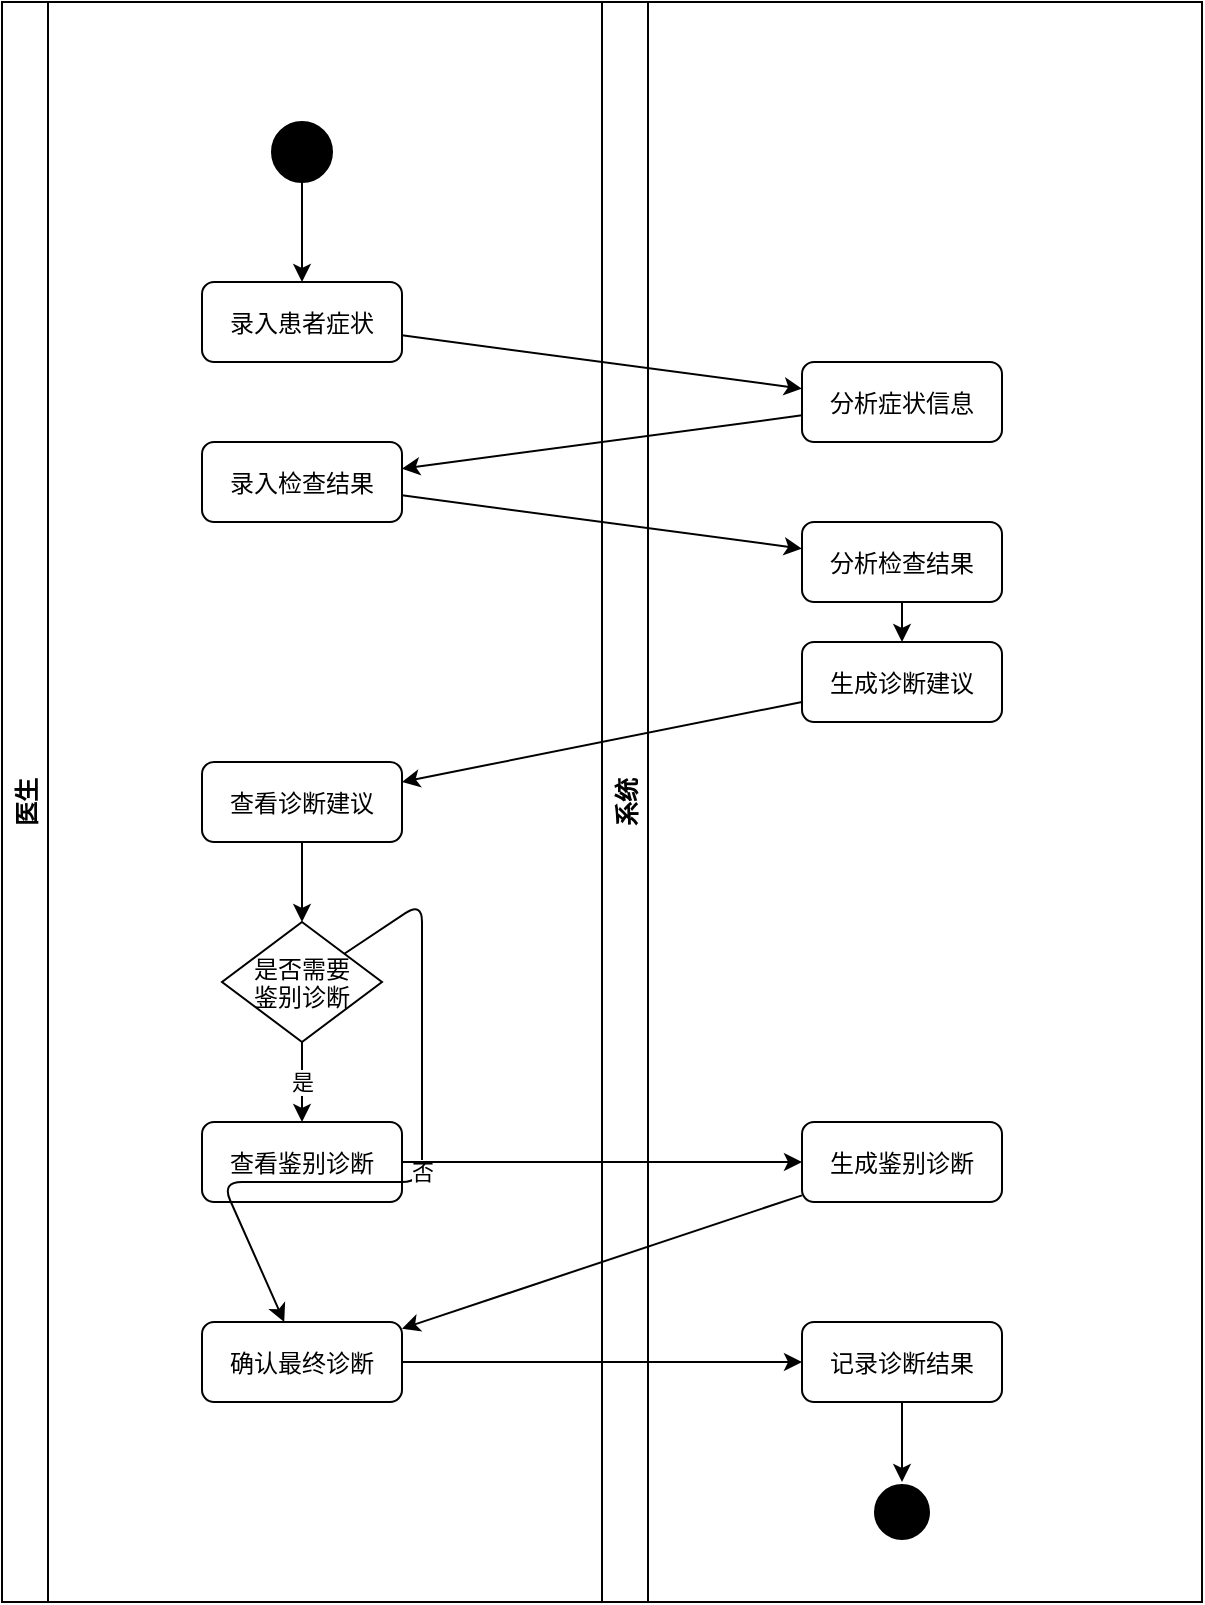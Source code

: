 <mxfile>
    <diagram id="diagnosis-recommendation" name="疑似诊断推荐活动图">
        <mxGraphModel dx="287" dy="468" grid="1" gridSize="10" guides="1" tooltips="1" connect="1" arrows="1" fold="1" page="1" pageScale="1" pageWidth="827" pageHeight="1169" math="0" shadow="0">
            <root>
                <mxCell id="0"/>
                <mxCell id="1" parent="0"/>
                <mxCell id="doctor_lane" value="医生" style="swimlane;horizontal=0;" parent="1" vertex="1">
                    <mxGeometry x="40" y="40" width="300" height="800" as="geometry"/>
                </mxCell>
                <mxCell id="start" value="" style="ellipse;fillColor=#000000;" parent="doctor_lane" vertex="1">
                    <mxGeometry x="135" y="60" width="30" height="30" as="geometry"/>
                </mxCell>
                <mxCell id="act1" value="录入患者症状" style="rounded=1;" parent="doctor_lane" vertex="1">
                    <mxGeometry x="100" y="140" width="100" height="40" as="geometry"/>
                </mxCell>
                <mxCell id="act2" value="录入检查结果" style="rounded=1;" parent="doctor_lane" vertex="1">
                    <mxGeometry x="100" y="220" width="100" height="40" as="geometry"/>
                </mxCell>
                <mxCell id="act3" value="查看诊断建议" style="rounded=1;" parent="doctor_lane" vertex="1">
                    <mxGeometry x="100" y="380" width="100" height="40" as="geometry"/>
                </mxCell>
                <mxCell id="decision1" value="是否需要&#10;鉴别诊断" style="rhombus;" parent="doctor_lane" vertex="1">
                    <mxGeometry x="110" y="460" width="80" height="60" as="geometry"/>
                </mxCell>
                <mxCell id="act4" value="查看鉴别诊断" style="rounded=1;" parent="doctor_lane" vertex="1">
                    <mxGeometry x="100" y="560" width="100" height="40" as="geometry"/>
                </mxCell>
                <mxCell id="act5" value="确认最终诊断" style="rounded=1;" parent="doctor_lane" vertex="1">
                    <mxGeometry x="100" y="660" width="100" height="40" as="geometry"/>
                </mxCell>
                <mxCell id="system_lane" value="系统" style="swimlane;horizontal=0;" parent="1" vertex="1">
                    <mxGeometry x="340" y="40" width="300" height="800" as="geometry"/>
                </mxCell>
                <mxCell id="sys_act1" value="分析症状信息" style="rounded=1;" parent="system_lane" vertex="1">
                    <mxGeometry x="100" y="180" width="100" height="40" as="geometry"/>
                </mxCell>
                <mxCell id="sys_act2" value="分析检查结果" style="rounded=1;" parent="system_lane" vertex="1">
                    <mxGeometry x="100" y="260" width="100" height="40" as="geometry"/>
                </mxCell>
                <mxCell id="sys_act3" value="生成诊断建议" style="rounded=1;" parent="system_lane" vertex="1">
                    <mxGeometry x="100" y="320" width="100" height="40" as="geometry"/>
                </mxCell>
                <mxCell id="sys_act4" value="生成鉴别诊断" style="rounded=1;" parent="system_lane" vertex="1">
                    <mxGeometry x="100" y="560" width="100" height="40" as="geometry"/>
                </mxCell>
                <mxCell id="sys_act5" value="记录诊断结果" style="rounded=1;" parent="system_lane" vertex="1">
                    <mxGeometry x="100" y="660" width="100" height="40" as="geometry"/>
                </mxCell>
                <mxCell id="end" value="" style="ellipse;fillColor=#000000;strokeColor=#ffffff;strokeWidth=2;" parent="system_lane" vertex="1">
                    <mxGeometry x="135" y="740" width="30" height="30" as="geometry"/>
                </mxCell>
                <mxCell id="edge1" value="" style="endArrow=classic;html=1;" parent="1" source="start" target="act1" edge="1">
                    <mxGeometry relative="1" as="geometry"/>
                </mxCell>
                <mxCell id="edge2" value="" style="endArrow=classic;html=1;" parent="1" source="act1" target="sys_act1" edge="1">
                    <mxGeometry relative="1" as="geometry"/>
                </mxCell>
                <mxCell id="edge3" value="" style="endArrow=classic;html=1;" parent="1" source="sys_act1" target="act2" edge="1">
                    <mxGeometry relative="1" as="geometry"/>
                </mxCell>
                <mxCell id="edge4" value="" style="endArrow=classic;html=1;" parent="1" source="act2" target="sys_act2" edge="1">
                    <mxGeometry relative="1" as="geometry"/>
                </mxCell>
                <mxCell id="edge5" value="" style="endArrow=classic;html=1;" parent="1" source="sys_act2" target="sys_act3" edge="1">
                    <mxGeometry relative="1" as="geometry"/>
                </mxCell>
                <mxCell id="edge6" value="" style="endArrow=classic;html=1;" parent="1" source="sys_act3" target="act3" edge="1">
                    <mxGeometry relative="1" as="geometry"/>
                </mxCell>
                <mxCell id="edge7" value="" style="endArrow=classic;html=1;" parent="1" source="act3" target="decision1" edge="1">
                    <mxGeometry relative="1" as="geometry"/>
                </mxCell>
                <mxCell id="edge8" value="是" style="endArrow=classic;html=1;" parent="1" source="decision1" target="act4" edge="1">
                    <mxGeometry relative="1" as="geometry"/>
                </mxCell>
                <mxCell id="edge9" value="否" style="endArrow=classic;html=1;" parent="1" source="decision1" target="act5" edge="1">
                    <mxGeometry relative="1" as="geometry">
                        <Array as="points">
                            <mxPoint x="250" y="490"/>
                            <mxPoint x="250" y="630"/>
                            <mxPoint x="150" y="630"/>
                        </Array>
                    </mxGeometry>
                </mxCell>
                <mxCell id="edge10" value="" style="endArrow=classic;html=1;" parent="1" source="act4" target="sys_act4" edge="1">
                    <mxGeometry relative="1" as="geometry"/>
                </mxCell>
                <mxCell id="edge11" value="" style="endArrow=classic;html=1;" parent="1" source="sys_act4" target="act5" edge="1">
                    <mxGeometry relative="1" as="geometry"/>
                </mxCell>
                <mxCell id="edge12" value="" style="endArrow=classic;html=1;" parent="1" source="act5" target="sys_act5" edge="1">
                    <mxGeometry relative="1" as="geometry"/>
                </mxCell>
                <mxCell id="edge13" value="" style="endArrow=classic;html=1;" parent="1" source="sys_act5" target="end" edge="1">
                    <mxGeometry relative="1" as="geometry"/>
                </mxCell>
            </root>
        </mxGraphModel>
    </diagram>
</mxfile>